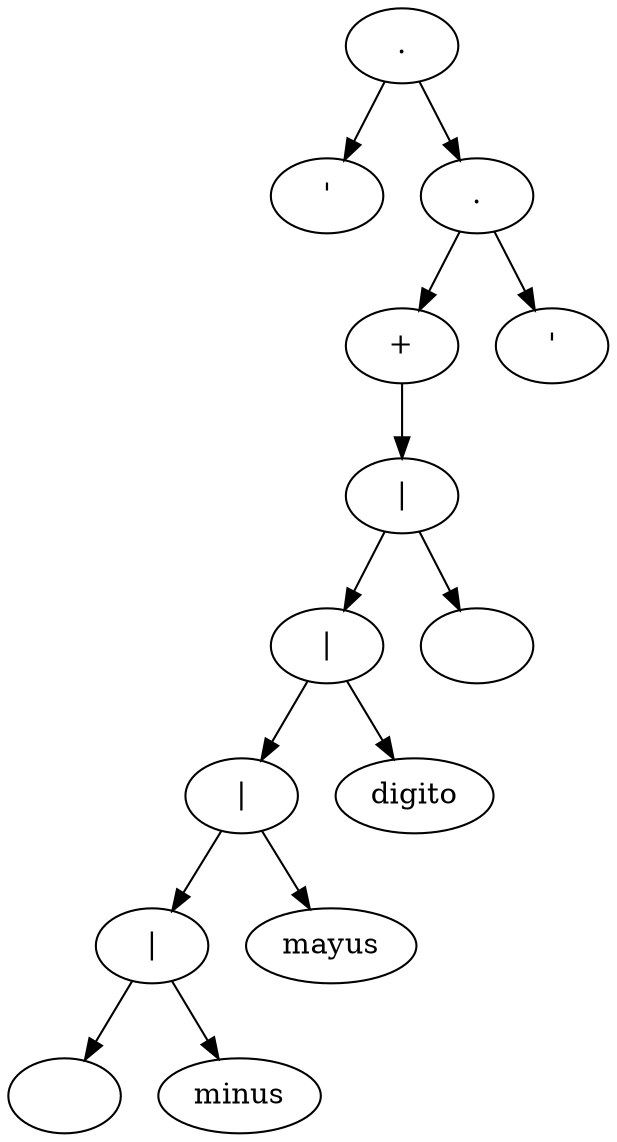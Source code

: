 Digraph Arbol{

node0[label = "."];
node0 -> node00
node00[label = "\'"];
node0 -> node01
node01[label = "."];
node01 -> node010
node010[label = "+"];
node010 -> node0100
node0100[label = "|"];
node0100 -> node01000
node01000[label = "|"];
node01000 -> node010000
node010000[label = "|"];
node010000 -> node0100000
node0100000[label = "|"];
node0100000 -> node01000000
node01000000[label = "\n"];
node0100000 -> node01000001
node01000001[label = "minus"];
node010000 -> node0100001
node0100001[label = "mayus"];
node01000 -> node010001
node010001[label = "digito"];
node0100 -> node01001
node01001[label = " "];
node01 -> node011
node011[label = "\'"];


}

